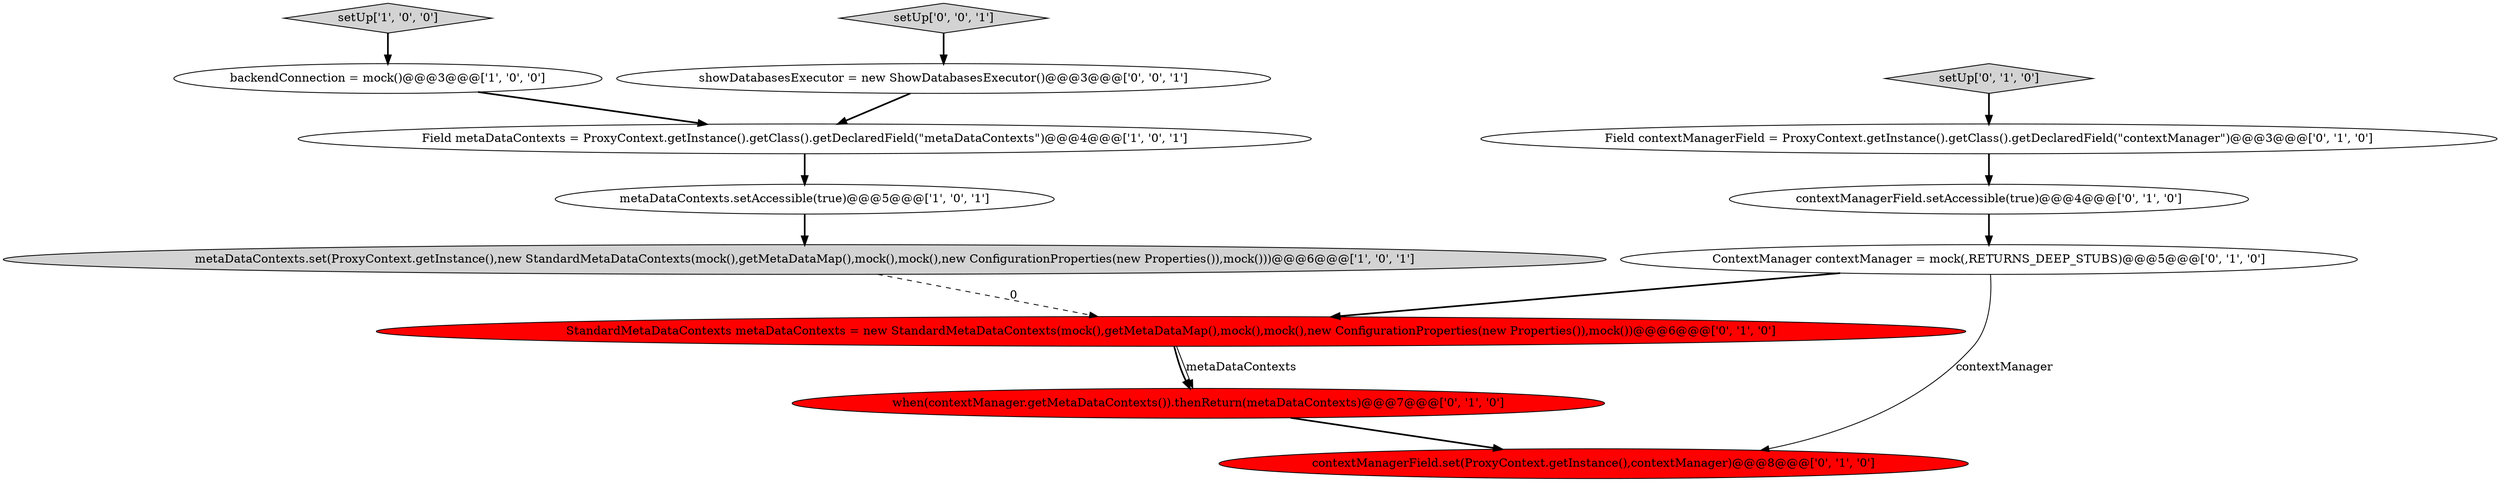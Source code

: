 digraph {
4 [style = filled, label = "setUp['1', '0', '0']", fillcolor = lightgray, shape = diamond image = "AAA0AAABBB1BBB"];
5 [style = filled, label = "when(contextManager.getMetaDataContexts()).thenReturn(metaDataContexts)@@@7@@@['0', '1', '0']", fillcolor = red, shape = ellipse image = "AAA1AAABBB2BBB"];
9 [style = filled, label = "ContextManager contextManager = mock(,RETURNS_DEEP_STUBS)@@@5@@@['0', '1', '0']", fillcolor = white, shape = ellipse image = "AAA0AAABBB2BBB"];
2 [style = filled, label = "metaDataContexts.set(ProxyContext.getInstance(),new StandardMetaDataContexts(mock(),getMetaDataMap(),mock(),mock(),new ConfigurationProperties(new Properties()),mock()))@@@6@@@['1', '0', '1']", fillcolor = lightgray, shape = ellipse image = "AAA0AAABBB1BBB"];
12 [style = filled, label = "showDatabasesExecutor = new ShowDatabasesExecutor()@@@3@@@['0', '0', '1']", fillcolor = white, shape = ellipse image = "AAA0AAABBB3BBB"];
10 [style = filled, label = "Field contextManagerField = ProxyContext.getInstance().getClass().getDeclaredField(\"contextManager\")@@@3@@@['0', '1', '0']", fillcolor = white, shape = ellipse image = "AAA0AAABBB2BBB"];
6 [style = filled, label = "StandardMetaDataContexts metaDataContexts = new StandardMetaDataContexts(mock(),getMetaDataMap(),mock(),mock(),new ConfigurationProperties(new Properties()),mock())@@@6@@@['0', '1', '0']", fillcolor = red, shape = ellipse image = "AAA1AAABBB2BBB"];
7 [style = filled, label = "contextManagerField.setAccessible(true)@@@4@@@['0', '1', '0']", fillcolor = white, shape = ellipse image = "AAA0AAABBB2BBB"];
13 [style = filled, label = "setUp['0', '0', '1']", fillcolor = lightgray, shape = diamond image = "AAA0AAABBB3BBB"];
3 [style = filled, label = "backendConnection = mock()@@@3@@@['1', '0', '0']", fillcolor = white, shape = ellipse image = "AAA0AAABBB1BBB"];
8 [style = filled, label = "setUp['0', '1', '0']", fillcolor = lightgray, shape = diamond image = "AAA0AAABBB2BBB"];
0 [style = filled, label = "metaDataContexts.setAccessible(true)@@@5@@@['1', '0', '1']", fillcolor = white, shape = ellipse image = "AAA0AAABBB1BBB"];
11 [style = filled, label = "contextManagerField.set(ProxyContext.getInstance(),contextManager)@@@8@@@['0', '1', '0']", fillcolor = red, shape = ellipse image = "AAA1AAABBB2BBB"];
1 [style = filled, label = "Field metaDataContexts = ProxyContext.getInstance().getClass().getDeclaredField(\"metaDataContexts\")@@@4@@@['1', '0', '1']", fillcolor = white, shape = ellipse image = "AAA0AAABBB1BBB"];
7->9 [style = bold, label=""];
4->3 [style = bold, label=""];
6->5 [style = bold, label=""];
8->10 [style = bold, label=""];
5->11 [style = bold, label=""];
9->11 [style = solid, label="contextManager"];
13->12 [style = bold, label=""];
1->0 [style = bold, label=""];
3->1 [style = bold, label=""];
12->1 [style = bold, label=""];
10->7 [style = bold, label=""];
6->5 [style = solid, label="metaDataContexts"];
9->6 [style = bold, label=""];
0->2 [style = bold, label=""];
2->6 [style = dashed, label="0"];
}
